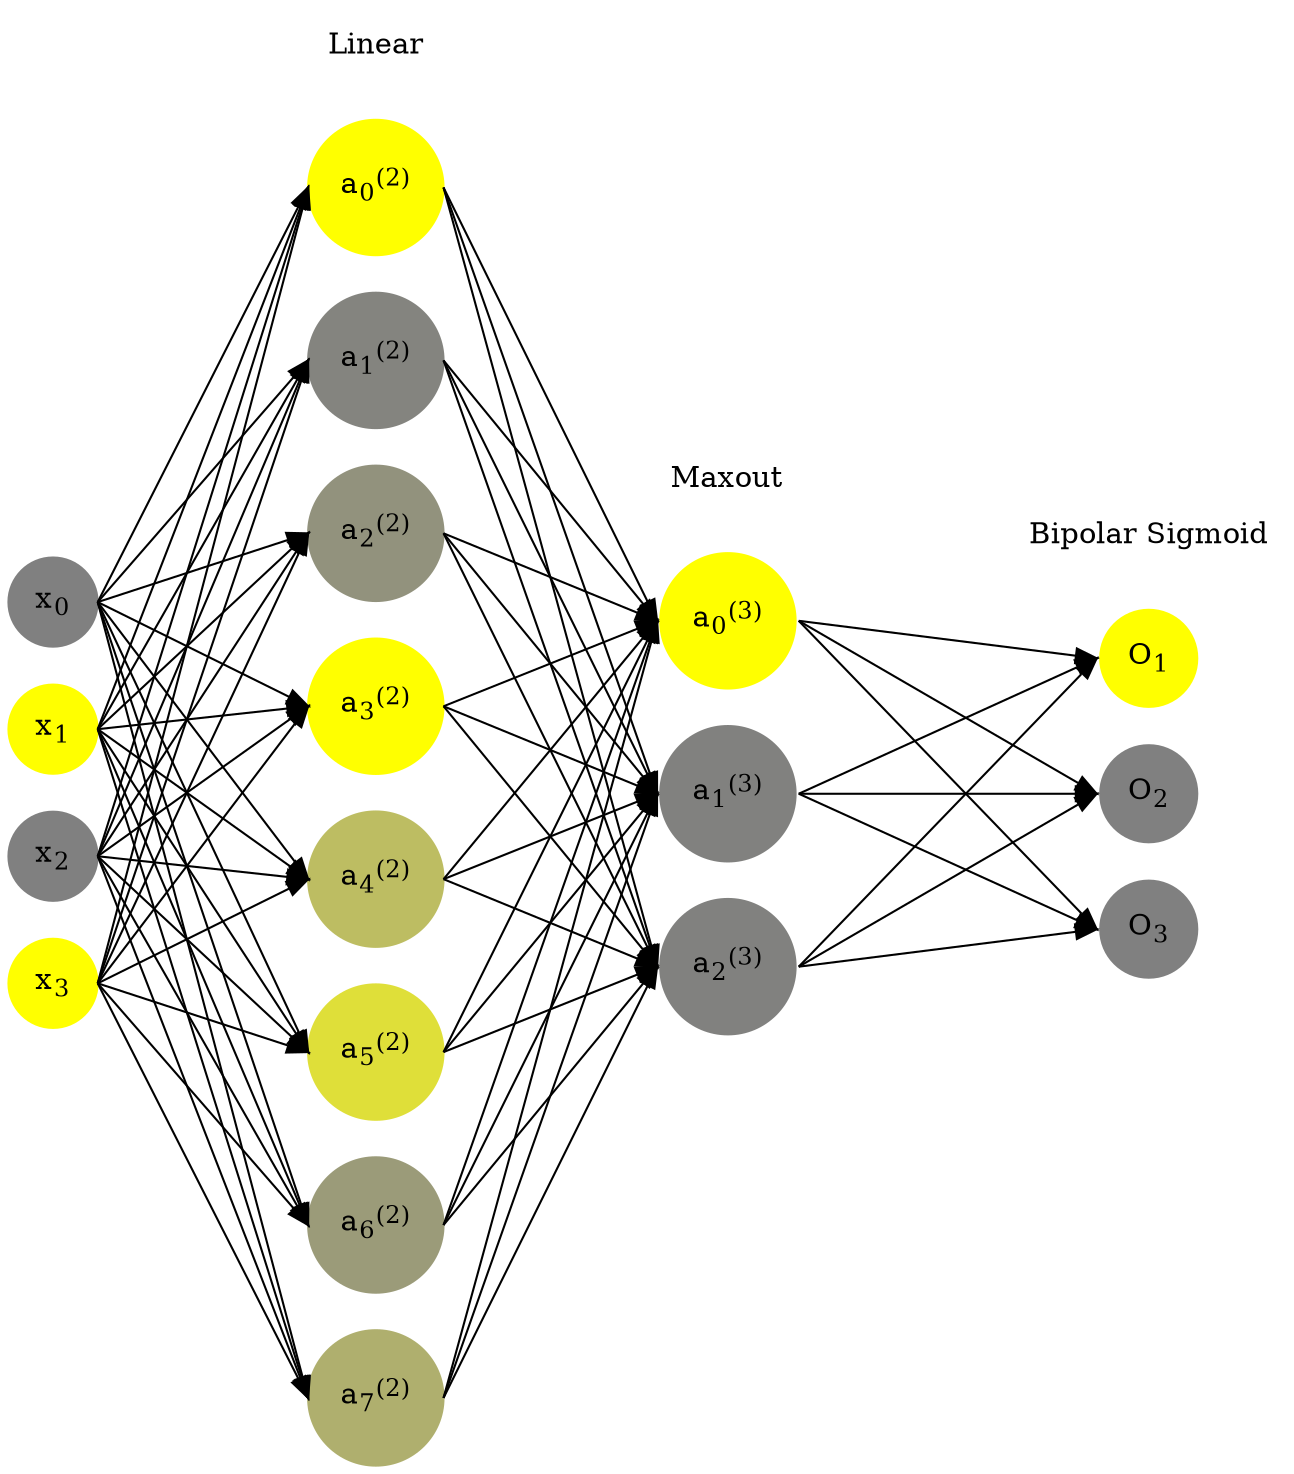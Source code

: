 digraph G {
	rankdir = LR;
	splines=false;
	edge[style=invis];
	ranksep= 1.4;
	{
	node [shape=circle, color="0.1667, 0.0, 0.5", style=filled, fillcolor="0.1667, 0.0, 0.5"];
	x0 [label=<x<sub>0</sub>>];
	}
	{
	node [shape=circle, color="0.1667, 1.0, 1.0", style=filled, fillcolor="0.1667, 1.0, 1.0"];
	x1 [label=<x<sub>1</sub>>];
	}
	{
	node [shape=circle, color="0.1667, 0.0, 0.5", style=filled, fillcolor="0.1667, 0.0, 0.5"];
	x2 [label=<x<sub>2</sub>>];
	}
	{
	node [shape=circle, color="0.1667, 1.0, 1.0", style=filled, fillcolor="0.1667, 1.0, 1.0"];
	x3 [label=<x<sub>3</sub>>];
	}
	{
	node [shape=circle, color="0.1667, 1.207568, 1.103784", style=filled, fillcolor="0.1667, 1.207568, 1.103784"];
	a02 [label=<a<sub>0</sub><sup>(2)</sup>>];
	}
	{
	node [shape=circle, color="0.1667, 0.037651, 0.518825", style=filled, fillcolor="0.1667, 0.037651, 0.518825"];
	a12 [label=<a<sub>1</sub><sup>(2)</sup>>];
	}
	{
	node [shape=circle, color="0.1667, 0.143833, 0.571917", style=filled, fillcolor="0.1667, 0.143833, 0.571917"];
	a22 [label=<a<sub>2</sub><sup>(2)</sup>>];
	}
	{
	node [shape=circle, color="0.1667, 1.632865, 1.316432", style=filled, fillcolor="0.1667, 1.632865, 1.316432"];
	a32 [label=<a<sub>3</sub><sup>(2)</sup>>];
	}
	{
	node [shape=circle, color="0.1667, 0.481313, 0.740657", style=filled, fillcolor="0.1667, 0.481313, 0.740657"];
	a42 [label=<a<sub>4</sub><sup>(2)</sup>>];
	}
	{
	node [shape=circle, color="0.1667, 0.743904, 0.871952", style=filled, fillcolor="0.1667, 0.743904, 0.871952"];
	a52 [label=<a<sub>5</sub><sup>(2)</sup>>];
	}
	{
	node [shape=circle, color="0.1667, 0.216559, 0.608279", style=filled, fillcolor="0.1667, 0.216559, 0.608279"];
	a62 [label=<a<sub>6</sub><sup>(2)</sup>>];
	}
	{
	node [shape=circle, color="0.1667, 0.374868, 0.687434", style=filled, fillcolor="0.1667, 0.374868, 0.687434"];
	a72 [label=<a<sub>7</sub><sup>(2)</sup>>];
	}
	{
	node [shape=circle, color="0.1667, 1.632518, 1.316259", style=filled, fillcolor="0.1667, 1.632518, 1.316259"];
	a03 [label=<a<sub>0</sub><sup>(3)</sup>>];
	}
	{
	node [shape=circle, color="0.1667, 0.010659, 0.505329", style=filled, fillcolor="0.1667, 0.010659, 0.505329"];
	a13 [label=<a<sub>1</sub><sup>(3)</sup>>];
	}
	{
	node [shape=circle, color="0.1667, 0.010659, 0.505329", style=filled, fillcolor="0.1667, 0.010659, 0.505329"];
	a23 [label=<a<sub>2</sub><sup>(3)</sup>>];
	}
	{
	node [shape=circle, color="0.1667, 1.0, 1.0", style=filled, fillcolor="0.1667, 1.0, 1.0"];
	O1 [label=<O<sub>1</sub>>];
	}
	{
	node [shape=circle, color="0.1667, 0.0, 0.5", style=filled, fillcolor="0.1667, 0.0, 0.5"];
	O2 [label=<O<sub>2</sub>>];
	}
	{
	node [shape=circle, color="0.1667, 0.0, 0.5", style=filled, fillcolor="0.1667, 0.0, 0.5"];
	O3 [label=<O<sub>3</sub>>];
	}
	{
	rank=same;
	x0->x1->x2->x3;
	}
	{
	rank=same;
	a02->a12->a22->a32->a42->a52->a62->a72;
	}
	{
	rank=same;
	a03->a13->a23;
	}
	{
	rank=same;
	O1->O2->O3;
	}
	l1 [shape=plaintext,label="Linear"];
	l1->a02;
	{rank=same; l1;a02};
	l2 [shape=plaintext,label="Maxout"];
	l2->a03;
	{rank=same; l2;a03};
	l3 [shape=plaintext,label="Bipolar Sigmoid"];
	l3->O1;
	{rank=same; l3;O1};
edge[style=solid, tailport=e, headport=w];
	{x0;x1;x2;x3} -> {a02;a12;a22;a32;a42;a52;a62;a72};
	{a02;a12;a22;a32;a42;a52;a62;a72} -> {a03;a13;a23};
	{a03;a13;a23} -> {O1,O2,O3};
}